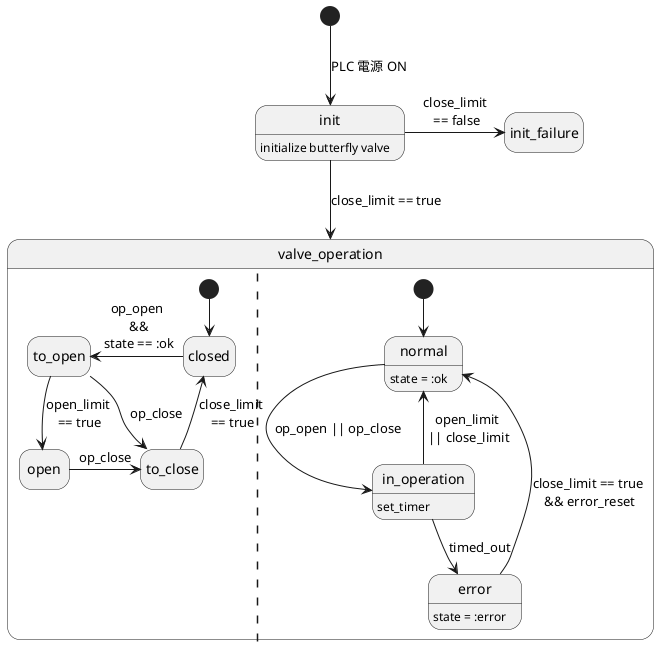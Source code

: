 @startuml
hide empty description

[*] --> init : PLC 電源 ON
init: initialize butterfly valve

init --> valve_operation: close_limit == true
init -r-> init_failure: close_limit\n == false

state valve_operation {
    [*] -d-> closed
    closed -l-> to_open: op_open\n &&\n state == :ok
    to_open -d-> open: open_limit\n == true
    open -r-> to_close: op_close
    to_close -u-> closed: close_limit\n == true
    to_open --> to_close: op_close

    ||

    [*] -d-> normal
    normal --> in_operation: op_open || op_close
    in_operation --> normal: open_limit\n || close_limit
    in_operation --> error: timed_out
    error --> normal: close_limit == true\n && error_reset

    normal: state = :ok
    in_operation: set_timer
    error: state = :error
}

@enduml
